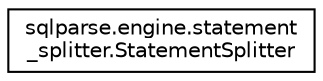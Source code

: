 digraph "Graphical Class Hierarchy"
{
 // LATEX_PDF_SIZE
  edge [fontname="Helvetica",fontsize="10",labelfontname="Helvetica",labelfontsize="10"];
  node [fontname="Helvetica",fontsize="10",shape=record];
  rankdir="LR";
  Node0 [label="sqlparse.engine.statement\l_splitter.StatementSplitter",height=0.2,width=0.4,color="black", fillcolor="white", style="filled",URL="$classsqlparse_1_1engine_1_1statement__splitter_1_1_statement_splitter.html",tooltip=" "];
}
